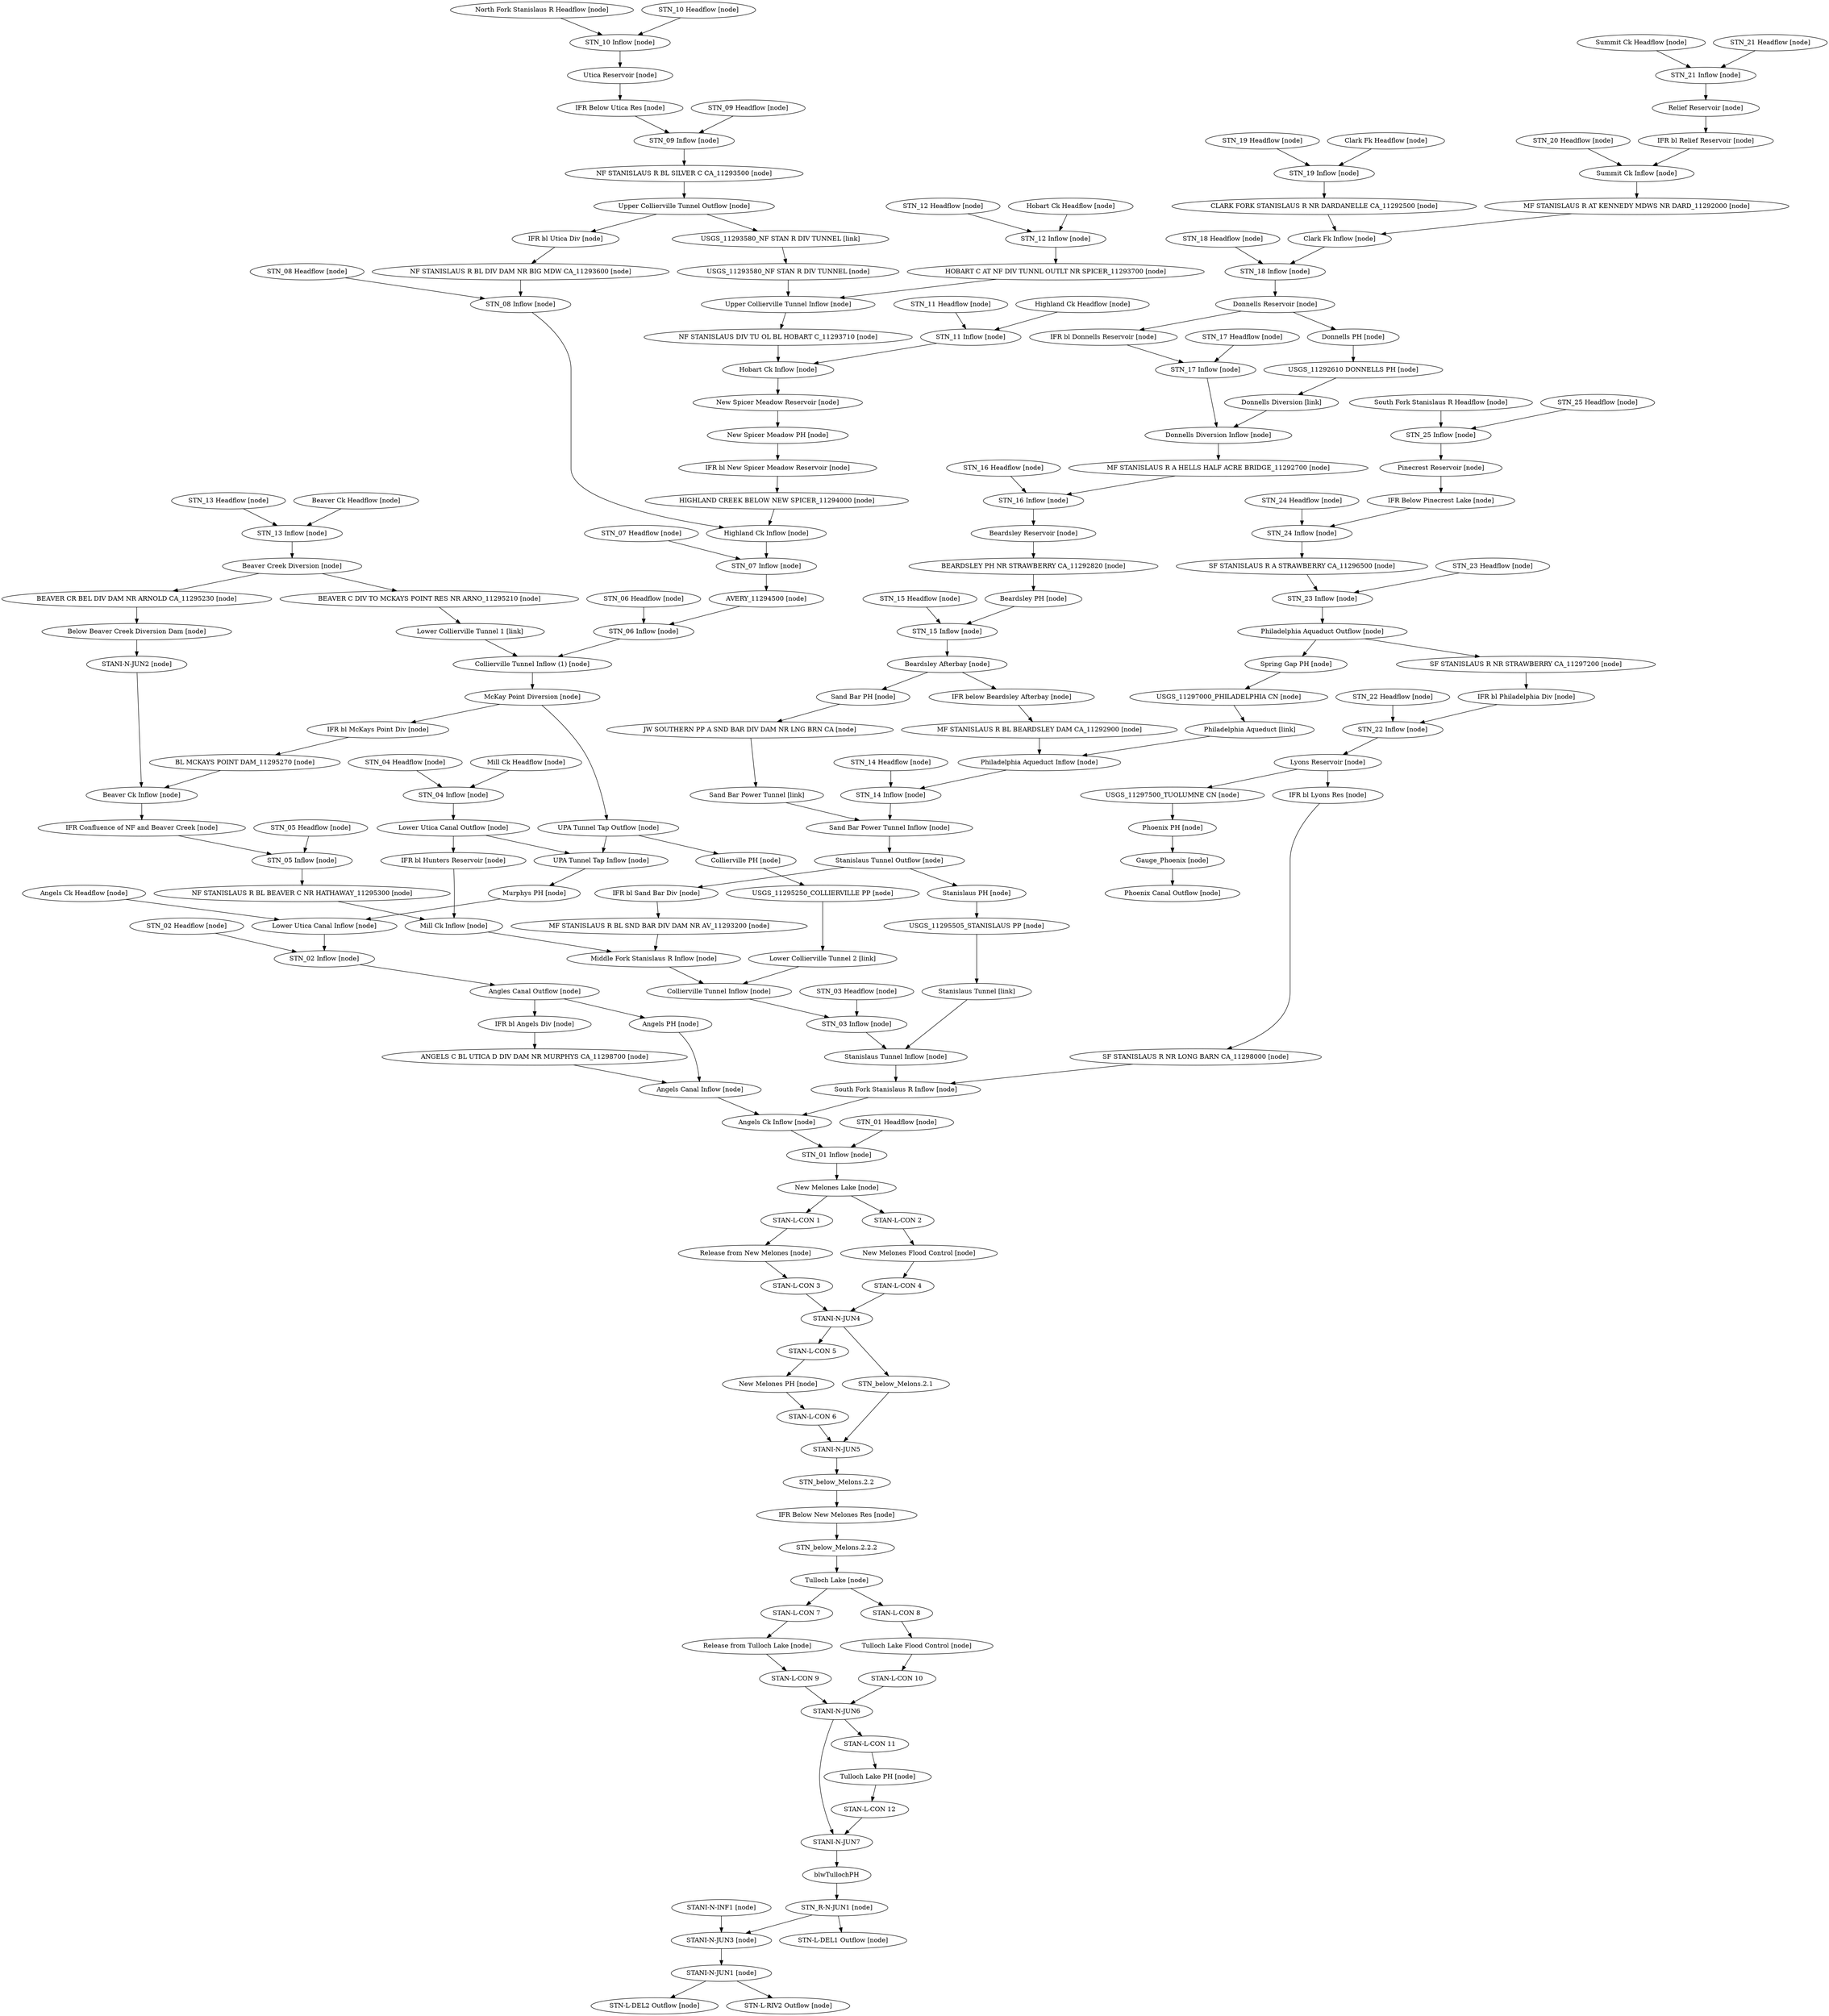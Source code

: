 // System
digraph {
	"Angels Canal Inflow [node]" -> "Angels Ck Inflow [node]"
	"STANI-N-JUN2 [node]" -> "Beaver Ck Inflow [node]"
	"Angles Canal Outflow [node]" -> "Angels PH [node]"
	"ANGELS C BL UTICA D DIV DAM NR MURPHYS CA_11298700 [node]" -> "Angels Canal Inflow [node]"
	"Angels Ck Headflow [node]" -> "Lower Utica Canal Inflow [node]"
	"Angels PH [node]" -> "Angels Canal Inflow [node]"
	"Angles Canal Outflow [node]" -> "IFR bl Angels Div [node]"
	"STN_16 Inflow [node]" -> "Beardsley Reservoir [node]"
	"Beaver Ck Headflow [node]" -> "STN_13 Inflow [node]"
	"Collierville Tunnel Inflow (1) [node]" -> "McKay Point Diversion [node]"
	"Beaver Creek Diversion [node]" -> "BEAVER CR BEL DIV DAM NR ARNOLD CA_11295230 [node]"
	"Clark Fk Headflow [node]" -> "STN_19 Inflow [node]"
	"Clark Fk Inflow [node]" -> "STN_18 Inflow [node]"
	"Collierville PH [node]" -> "USGS_11295250_COLLIERVILLE PP [node]"
	"STN_03 Inflow [node]" -> "Stanislaus Tunnel Inflow [node]"
	"STN_07 Inflow [node]" -> "AVERY_11294500 [node]"
	"Donnells Reservoir [node]" -> "Donnells PH [node]"
	"Donnells Diversion Inflow [node]" -> "MF STANISLAUS R A HELLS HALF ACRE BRIDGE_11292700 [node]"
	"Donnells PH [node]" -> "USGS_11292610 DONNELLS PH [node]"
	"Donnells Reservoir [node]" -> "IFR bl Donnells Reservoir [node]"
	"Highland Ck Headflow [node]" -> "STN_11 Inflow [node]"
	"NF STANISLAUS R BL DIV DAM NR BIG MDW CA_11293600 [node]" -> "STN_08 Inflow [node]"
	"Hobart Ck Headflow [node]" -> "STN_12 Inflow [node]"
	"Hobart Ck Inflow [node]" -> "New Spicer Meadow Reservoir [node]"
	"Phoenix PH [node]" -> "Gauge_Phoenix [node]"
	"IFR bl Angels Div [node]" -> "ANGELS C BL UTICA D DIV DAM NR MURPHYS CA_11298700 [node]"
	"IFR bl Donnells Reservoir [node]" -> "STN_17 Inflow [node]"
	"IFR bl Hunters Reservoir [node]" -> "Mill Ck Inflow [node]"
	"STN_22 Inflow [node]" -> "Lyons Reservoir [node]"
	"STN_06 Inflow [node]" -> "Collierville Tunnel Inflow (1) [node]"
	"IFR bl New Spicer Meadow Reservoir [node]" -> "HIGHLAND CREEK BELOW NEW SPICER_11294000 [node]"
	"Philadelphia Aquaduct Outflow [node]" -> "SF STANISLAUS R NR STRAWBERRY CA_11297200 [node]"
	"IFR bl Relief Reservoir [node]" -> "Summit Ck Inflow [node]"
	"STN_14 Inflow [node]" -> "Sand Bar Power Tunnel Inflow [node]"
	"Upper Collierville Tunnel Outflow [node]" -> "IFR bl Utica Div [node]"
	"Beaver Creek Diversion [node]" -> "BEAVER C DIV TO MCKAYS POINT RES NR ARNO_11295210 [node]"
	"McKay Point Diversion [node]" -> "UPA Tunnel Tap Outflow [node]"
	"Lower Utica Canal Outflow [node]" -> "UPA Tunnel Tap Inflow [node]"
	"Lower Utica Canal Inflow [node]" -> "STN_02 Inflow [node]"
	"Lower Utica Canal Outflow [node]" -> "IFR bl Hunters Reservoir [node]"
	"IFR bl Philadelphia Div [node]" -> "STN_22 Inflow [node]"
	"AVERY_11294500 [node]" -> "STN_06 Inflow [node]"
	"Summit Ck Inflow [node]" -> "MF STANISLAUS R AT KENNEDY MDWS NR DARD_11292000 [node]"
	"Collierville Tunnel Inflow [node]" -> "STN_03 Inflow [node]"
	"Mill Ck Headflow [node]" -> "STN_04 Inflow [node]"
	"IFR bl McKays Point Div [node]" -> "BL MCKAYS POINT DAM_11295270 [node]"
	"Murphys PH [node]" -> "Lower Utica Canal Inflow [node]"
	"New Spicer Meadow Reservoir [node]" -> "New Spicer Meadow PH [node]"
	"New Spicer Meadow PH [node]" -> "IFR bl New Spicer Meadow Reservoir [node]"
	"North Fork Stanislaus R Headflow [node]" -> "STN_10 Inflow [node]"
	"STN_23 Inflow [node]" -> "Philadelphia Aquaduct Outflow [node]"
	"Philadelphia Aquaduct Outflow [node]" -> "Spring Gap PH [node]"
	"STN_15 Inflow [node]" -> "Beardsley Afterbay [node]"
	"Lyons Reservoir [node]" -> "USGS_11297500_TUOLUMNE CN [node]"
	"Pinecrest Reservoir [node]" -> "IFR Below Pinecrest Lake [node]"
	"IFR Below Pinecrest Lake [node]" -> "STN_24 Inflow [node]"
	"Relief Reservoir [node]" -> "IFR bl Relief Reservoir [node]"
	"Sand Bar PH [node]" -> "JW SOUTHERN PP A SND BAR DIV DAM NR LNG BRN CA [node]"
	"Beardsley Afterbay [node]" -> "Sand Bar PH [node]"
	"MF STANISLAUS R BL BEARDSLEY DAM CA_11292900 [node]" -> "Philadelphia Aqueduct Inflow [node]"
	"BEARDSLEY PH NR STRAWBERRY CA_11292820 [node]" -> "Beardsley PH [node]"
	"Beardsley PH [node]" -> "STN_15 Inflow [node]"
	"USGS_11297500_TUOLUMNE CN [node]" -> "Phoenix PH [node]"
	"South Fork Stanislaus R Headflow [node]" -> "STN_25 Inflow [node]"
	"Angels Ck Inflow [node]" -> "STN_01 Inflow [node]"
	"Spring Gap PH [node]" -> "USGS_11297000_PHILADELPHIA CN [node]"
	"Stanislaus PH [node]" -> "USGS_11295505_STANISLAUS PP [node]"
	"Middle Fork Stanislaus R Inflow [node]" -> "Collierville Tunnel Inflow [node]"
	"Stanislaus Tunnel Outflow [node]" -> "Stanislaus PH [node]"
	"South Fork Stanislaus R Inflow [node]" -> "Angels Ck Inflow [node]"
	"Philadelphia Aqueduct Inflow [node]" -> "STN_14 Inflow [node]"
	"STN_01 Headflow [node]" -> "STN_01 Inflow [node]"
	"STN_02 Headflow [node]" -> "STN_02 Inflow [node]"
	"STN_02 Inflow [node]" -> "Angles Canal Outflow [node]"
	"STN_03 Headflow [node]" -> "STN_03 Inflow [node]"
	"Stanislaus Tunnel Inflow [node]" -> "South Fork Stanislaus R Inflow [node]"
	"STN_04 Headflow [node]" -> "STN_04 Inflow [node]"
	"STN_04 Inflow [node]" -> "Lower Utica Canal Outflow [node]"
	"STN_05 Headflow [node]" -> "STN_05 Inflow [node]"
	"McKay Point Diversion [node]" -> "IFR bl McKays Point Div [node]"
	"STN_06 Headflow [node]" -> "STN_06 Inflow [node]"
	"Highland Ck Inflow [node]" -> "STN_07 Inflow [node]"
	"STN_07 Headflow [node]" -> "STN_07 Inflow [node]"
	"STN_08 Inflow [node]" -> "Highland Ck Inflow [node]"
	"STN_08 Headflow [node]" -> "STN_08 Inflow [node]"
	"IFR bl Utica Div [node]" -> "NF STANISLAUS R BL DIV DAM NR BIG MDW CA_11293600 [node]"
	"STN_09 Headflow [node]" -> "STN_09 Inflow [node]"
	"STN_09 Inflow [node]" -> "NF STANISLAUS R BL SILVER C CA_11293500 [node]"
	"STN_10 Headflow [node]" -> "STN_10 Inflow [node]"
	"STN_10 Inflow [node]" -> "Utica Reservoir [node]"
	"Utica Reservoir [node]" -> "IFR Below Utica Res [node]"
	"IFR Below Utica Res [node]" -> "STN_09 Inflow [node]"
	"STN_11 Headflow [node]" -> "STN_11 Inflow [node]"
	"STN_11 Inflow [node]" -> "Hobart Ck Inflow [node]"
	"STN_12 Headflow [node]" -> "STN_12 Inflow [node]"
	"STN_12 Inflow [node]" -> "HOBART C AT NF DIV TUNNL OUTLT NR SPICER_11293700 [node]"
	"STN_13 Headflow [node]" -> "STN_13 Inflow [node]"
	"STN_13 Inflow [node]" -> "Beaver Creek Diversion [node]"
	"STN_14 Headflow [node]" -> "STN_14 Inflow [node]"
	"Beardsley Afterbay [node]" -> "IFR below Beardsley Afterbay [node]"
	"IFR below Beardsley Afterbay [node]" -> "MF STANISLAUS R BL BEARDSLEY DAM CA_11292900 [node]"
	"STN_15 Headflow [node]" -> "STN_15 Inflow [node]"
	"Beardsley Reservoir [node]" -> "BEARDSLEY PH NR STRAWBERRY CA_11292820 [node]"
	"STN_16 Headflow [node]" -> "STN_16 Inflow [node]"
	"MF STANISLAUS R A HELLS HALF ACRE BRIDGE_11292700 [node]" -> "STN_16 Inflow [node]"
	"STN_17 Headflow [node]" -> "STN_17 Inflow [node]"
	"STN_17 Inflow [node]" -> "Donnells Diversion Inflow [node]"
	"STN_18 Headflow [node]" -> "STN_18 Inflow [node]"
	"STN_18 Inflow [node]" -> "Donnells Reservoir [node]"
	"STN_19 Headflow [node]" -> "STN_19 Inflow [node]"
	"STN_19 Inflow [node]" -> "CLARK FORK STANISLAUS R NR DARDANELLE CA_11292500 [node]"
	"STN_20 Headflow [node]" -> "Summit Ck Inflow [node]"
	"STN_21 Headflow [node]" -> "STN_21 Inflow [node]"
	"STN_21 Inflow [node]" -> "Relief Reservoir [node]"
	"STN_22 Headflow [node]" -> "STN_22 Inflow [node]"
	"SF STANISLAUS R NR STRAWBERRY CA_11297200 [node]" -> "IFR bl Philadelphia Div [node]"
	"STN_23 Headflow [node]" -> "STN_23 Inflow [node]"
	"SF STANISLAUS R A STRAWBERRY CA_11296500 [node]" -> "STN_23 Inflow [node]"
	"STN_24 Headflow [node]" -> "STN_24 Inflow [node]"
	"STN_24 Inflow [node]" -> "SF STANISLAUS R A STRAWBERRY CA_11296500 [node]"
	"STN_25 Headflow [node]" -> "STN_25 Inflow [node]"
	"STN_25 Inflow [node]" -> "Pinecrest Reservoir [node]"
	"Summit Ck Headflow [node]" -> "STN_21 Inflow [node]"
	"MF STANISLAUS R AT KENNEDY MDWS NR DARD_11292000 [node]" -> "Clark Fk Inflow [node]"
	"UPA Tunnel Tap Outflow [node]" -> "UPA Tunnel Tap Inflow [node]"
	"UPA Tunnel Tap Inflow [node]" -> "Murphys PH [node]"
	"UPA Tunnel Tap Outflow [node]" -> "Collierville PH [node]"
	"HOBART C AT NF DIV TUNNL OUTLT NR SPICER_11293700 [node]" -> "Upper Collierville Tunnel Inflow [node]"
	"NF STANISLAUS R BL SILVER C CA_11293500 [node]" -> "Upper Collierville Tunnel Outflow [node]"
	"CLARK FORK STANISLAUS R NR DARDANELLE CA_11292500 [node]" -> "Clark Fk Inflow [node]"
	"USGS_11292610 DONNELLS PH [node]" -> "Donnells Diversion [link]"
	"Donnells Diversion [link]" -> "Donnells Diversion Inflow [node]"
	"HIGHLAND CREEK BELOW NEW SPICER_11294000 [node]" -> "Highland Ck Inflow [node]"
	"Upper Collierville Tunnel Inflow [node]" -> "NF STANISLAUS DIV TU OL BL HOBART C_11293710 [node]"
	"NF STANISLAUS DIV TU OL BL HOBART C_11293710 [node]" -> "Hobart Ck Inflow [node]"
	"BEAVER C DIV TO MCKAYS POINT RES NR ARNO_11295210 [node]" -> "Lower Collierville Tunnel 1 [link]"
	"Lower Collierville Tunnel 1 [link]" -> "Collierville Tunnel Inflow (1) [node]"
	"USGS_11295250_COLLIERVILLE PP [node]" -> "Lower Collierville Tunnel 2 [link]"
	"Lower Collierville Tunnel 2 [link]" -> "Collierville Tunnel Inflow [node]"
	"Sand Bar Power Tunnel Inflow [node]" -> "Stanislaus Tunnel Outflow [node]"
	"Stanislaus Tunnel Outflow [node]" -> "IFR bl Sand Bar Div [node]"
	"IFR bl Sand Bar Div [node]" -> "MF STANISLAUS R BL SND BAR DIV DAM NR AV_11293200 [node]"
	"MF STANISLAUS R BL SND BAR DIV DAM NR AV_11293200 [node]" -> "Middle Fork Stanislaus R Inflow [node]"
	"BL MCKAYS POINT DAM_11295270 [node]" -> "Beaver Ck Inflow [node]"
	"Beaver Ck Inflow [node]" -> "IFR Confluence of NF and Beaver Creek [node]"
	"IFR Confluence of NF and Beaver Creek [node]" -> "STN_05 Inflow [node]"
	"STN_05 Inflow [node]" -> "NF STANISLAUS R BL BEAVER C NR HATHAWAY_11295300 [node]"
	"NF STANISLAUS R BL BEAVER C NR HATHAWAY_11295300 [node]" -> "Mill Ck Inflow [node]"
	"Mill Ck Inflow [node]" -> "Middle Fork Stanislaus R Inflow [node]"
	"USGS_11297000_PHILADELPHIA CN [node]" -> "Philadelphia Aqueduct [link]"
	"Philadelphia Aqueduct [link]" -> "Philadelphia Aqueduct Inflow [node]"
	"Gauge_Phoenix [node]" -> "Phoenix Canal Outflow [node]"
	"JW SOUTHERN PP A SND BAR DIV DAM NR LNG BRN CA [node]" -> "Sand Bar Power Tunnel [link]"
	"Sand Bar Power Tunnel [link]" -> "Sand Bar Power Tunnel Inflow [node]"
	"Lyons Reservoir [node]" -> "IFR bl Lyons Res [node]"
	"IFR bl Lyons Res [node]" -> "SF STANISLAUS R NR LONG BARN CA_11298000 [node]"
	"SF STANISLAUS R NR LONG BARN CA_11298000 [node]" -> "South Fork Stanislaus R Inflow [node]"
	"STANI-N-JUN1 [node]" -> "STN-L-DEL2 Outflow [node]"
	"BEAVER CR BEL DIV DAM NR ARNOLD CA_11295230 [node]" -> "Below Beaver Creek Diversion Dam [node]"
	"Below Beaver Creek Diversion Dam [node]" -> "STANI-N-JUN2 [node]"
	"STN_R-N-JUN1 [node]" -> "STANI-N-JUN3 [node]"
	"STANI-N-JUN3 [node]" -> "STANI-N-JUN1 [node]"
	"STANI-N-JUN1 [node]" -> "STN-L-RIV2 Outflow [node]"
	"STANI-N-INF1 [node]" -> "STANI-N-JUN3 [node]"
	"USGS_11295505_STANISLAUS PP [node]" -> "Stanislaus Tunnel [link]"
	"Stanislaus Tunnel [link]" -> "Stanislaus Tunnel Inflow [node]"
	"New Melones Lake [node]" -> "STAN-L-CON 1"
	"STAN-L-CON 1" -> "Release from New Melones [node]"
	"Release from New Melones [node]" -> "STAN-L-CON 3"
	"STAN-L-CON 3" -> "STANI-N-JUN4"
	"New Melones Lake [node]" -> "STAN-L-CON 2"
	"STAN-L-CON 2" -> "New Melones Flood Control [node]"
	"New Melones Flood Control [node]" -> "STAN-L-CON 4"
	"STAN-L-CON 4" -> "STANI-N-JUN4"
	"STANI-N-JUN4" -> "STAN-L-CON 5"
	"STAN-L-CON 5" -> "New Melones PH [node]"
	"New Melones PH [node]" -> "STAN-L-CON 6"
	"STAN-L-CON 6" -> "STANI-N-JUN5"
	"STANI-N-JUN4" -> "STN_below_Melons.2.1"
	"STN_below_Melons.2.1" -> "STANI-N-JUN5"
	"STANI-N-JUN5" -> "STN_below_Melons.2.2"
	"STN_below_Melons.2.2" -> "IFR Below New Melones Res [node]"
	"IFR Below New Melones Res [node]" -> "STN_below_Melons.2.2.2"
	"STN_below_Melons.2.2.2" -> "Tulloch Lake [node]"
	"STN_R-N-JUN1 [node]" -> "STN-L-DEL1 Outflow [node]"
	"STN_01 Inflow [node]" -> "New Melones Lake [node]"
	"Tulloch Lake [node]" -> "STAN-L-CON 7"
	"STAN-L-CON 7" -> "Release from Tulloch Lake [node]"
	"Release from Tulloch Lake [node]" -> "STAN-L-CON 9"
	"STAN-L-CON 9" -> "STANI-N-JUN6"
	"Tulloch Lake [node]" -> "STAN-L-CON 8"
	"STAN-L-CON 8" -> "Tulloch Lake Flood Control [node]"
	"Tulloch Lake Flood Control [node]" -> "STAN-L-CON 10"
	"STAN-L-CON 10" -> "STANI-N-JUN6"
	"STANI-N-JUN6" -> "STANI-N-JUN7"
	"STANI-N-JUN6" -> "STAN-L-CON 11"
	"STAN-L-CON 11" -> "Tulloch Lake PH [node]"
	"Tulloch Lake PH [node]" -> "STAN-L-CON 12"
	"STAN-L-CON 12" -> "STANI-N-JUN7"
	"STANI-N-JUN7" -> blwTullochPH
	blwTullochPH -> "STN_R-N-JUN1 [node]"
	"USGS_11293580_NF STAN R DIV TUNNEL [node]" -> "Upper Collierville Tunnel Inflow [node]"
	"Upper Collierville Tunnel Outflow [node]" -> "USGS_11293580_NF STAN R DIV TUNNEL [link]"
	"USGS_11293580_NF STAN R DIV TUNNEL [link]" -> "USGS_11293580_NF STAN R DIV TUNNEL [node]"
}
